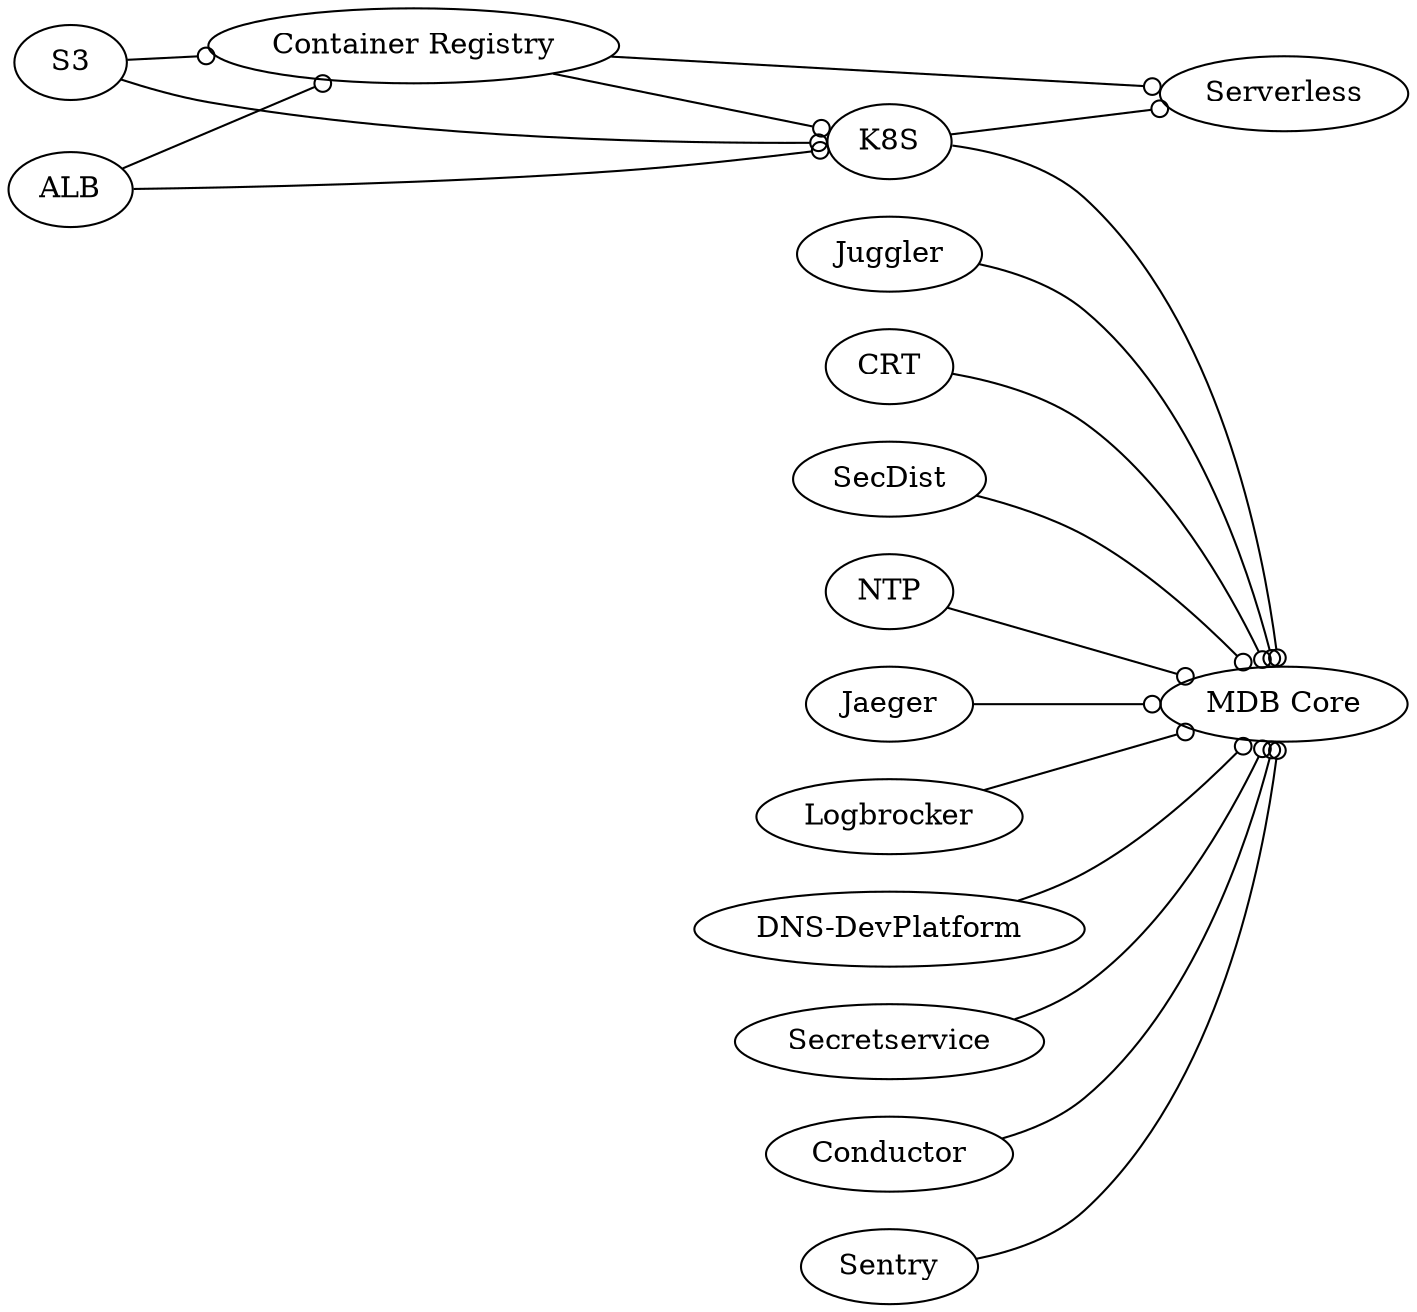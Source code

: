 digraph C {
    rankdir=RL;
    edge[dir=back, arrowtail=odot,fontcolor="blue",fontsize=12]; 
   # Artifact[shape="octagon", color="red"];
   # Requirement[shape="rectangle", color="blue"]
#Container Registry
    "Container Registry" -> ALB
    "Container Registry" -> S3
#K8S
    K8S -> ALB
    K8S -> S3
    K8S -> "Container Registry" 
#Serverless
    Serverless -> "Container Registry"
    Serverless -> K8S
#MDB Core
    "MDB Core" ->  "DNS-DevPlatform"
    "MDB Core" ->  "Secretservice"
    "MDB Core" ->  Conductor
    "MDB Core" ->  "Sentry"
    "MDB Core" ->  "Juggler"
    "MDB Core" ->  "CRT"
    "MDB Core" ->  SecDist
    "MDB Core" ->  NTP
    "MDB Core" ->  Jaeger
    "MDB Core" ->  "Logbrocker"
    "MDB Core" -> K8S
}
